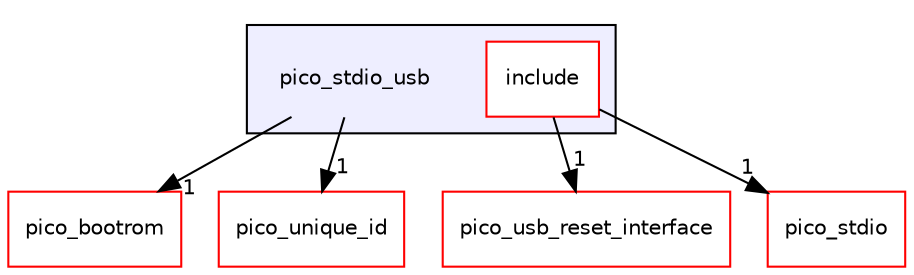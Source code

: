 digraph "pico_stdio_usb" {
  compound=true
  node [ fontsize="10", fontname="Helvetica"];
  edge [ labelfontsize="10", labelfontname="Helvetica"];
  subgraph clusterdir_e95d2442b8d99ef74a5b7988d32e6e66 {
    graph [ bgcolor="#eeeeff", pencolor="black", label="" URL="dir_e95d2442b8d99ef74a5b7988d32e6e66.html"];
    dir_e95d2442b8d99ef74a5b7988d32e6e66 [shape=plaintext label="pico_stdio_usb"];
    dir_b40b36353423d3b68d7a42714b40f142 [shape=box label="include" color="red" fillcolor="white" style="filled" URL="dir_b40b36353423d3b68d7a42714b40f142.html"];
  }
  dir_f0c957ad2e3abb2db6adfe61901bbab6 [shape=box label="pico_usb_reset_interface" fillcolor="white" style="filled" color="red" URL="dir_f0c957ad2e3abb2db6adfe61901bbab6.html"];
  dir_fff3481d602476b324fe0f2e99114150 [shape=box label="pico_bootrom" fillcolor="white" style="filled" color="red" URL="dir_fff3481d602476b324fe0f2e99114150.html"];
  dir_8ce2dea2c70b96bce3071180a232ce85 [shape=box label="pico_stdio" fillcolor="white" style="filled" color="red" URL="dir_8ce2dea2c70b96bce3071180a232ce85.html"];
  dir_d096afd04ecac60e67c3dd332a680fff [shape=box label="pico_unique_id" fillcolor="white" style="filled" color="red" URL="dir_d096afd04ecac60e67c3dd332a680fff.html"];
  dir_e95d2442b8d99ef74a5b7988d32e6e66->dir_fff3481d602476b324fe0f2e99114150 [headlabel="1", labeldistance=1.5 headhref="dir_000194_000127.html"];
  dir_e95d2442b8d99ef74a5b7988d32e6e66->dir_d096afd04ecac60e67c3dd332a680fff [headlabel="1", labeldistance=1.5 headhref="dir_000194_000199.html"];
  dir_b40b36353423d3b68d7a42714b40f142->dir_f0c957ad2e3abb2db6adfe61901bbab6 [headlabel="1", labeldistance=1.5 headhref="dir_000195_000038.html"];
  dir_b40b36353423d3b68d7a42714b40f142->dir_8ce2dea2c70b96bce3071180a232ce85 [headlabel="1", labeldistance=1.5 headhref="dir_000195_000184.html"];
}
